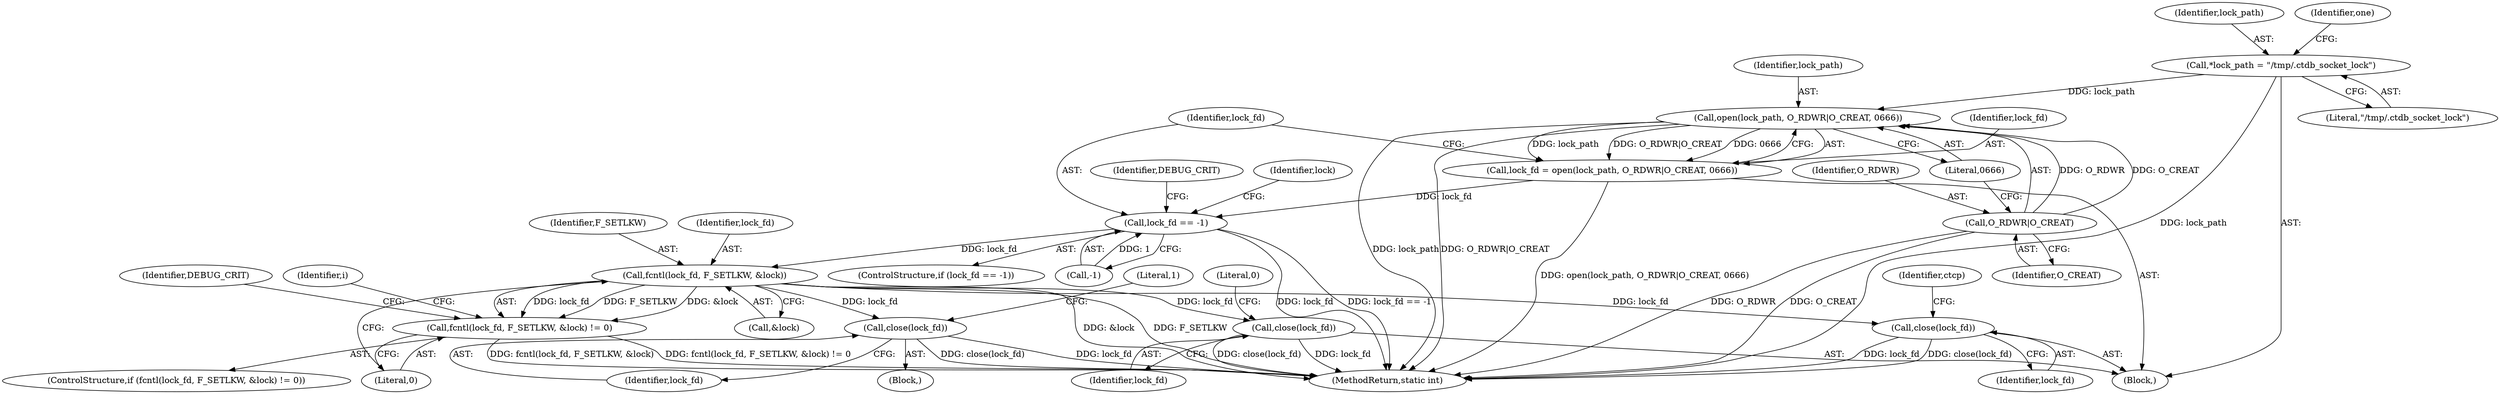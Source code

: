 digraph "0_samba_b9b9f6738fba5c32e87cb9c36b358355b444fb9b@API" {
"1000134" [label="(Call,open(lock_path, O_RDWR|O_CREAT, 0666))"];
"1000109" [label="(Call,*lock_path = \"/tmp/.ctdb_socket_lock\")"];
"1000136" [label="(Call,O_RDWR|O_CREAT)"];
"1000132" [label="(Call,lock_fd = open(lock_path, O_RDWR|O_CREAT, 0666))"];
"1000141" [label="(Call,lock_fd == -1)"];
"1000181" [label="(Call,fcntl(lock_fd, F_SETLKW, &lock))"];
"1000180" [label="(Call,fcntl(lock_fd, F_SETLKW, &lock) != 0)"];
"1000193" [label="(Call,close(lock_fd))"];
"1000483" [label="(Call,close(lock_fd))"];
"1000488" [label="(Call,close(lock_fd))"];
"1000483" [label="(Call,close(lock_fd))"];
"1000134" [label="(Call,open(lock_path, O_RDWR|O_CREAT, 0666))"];
"1000140" [label="(ControlStructure,if (lock_fd == -1))"];
"1000492" [label="(Identifier,ctcp)"];
"1000135" [label="(Identifier,lock_path)"];
"1000484" [label="(Identifier,lock_fd)"];
"1000141" [label="(Call,lock_fd == -1)"];
"1000104" [label="(Block,)"];
"1000143" [label="(Call,-1)"];
"1000488" [label="(Call,close(lock_fd))"];
"1000109" [label="(Call,*lock_path = \"/tmp/.ctdb_socket_lock\")"];
"1000110" [label="(Identifier,lock_path)"];
"1000181" [label="(Call,fcntl(lock_fd, F_SETLKW, &lock))"];
"1000182" [label="(Identifier,lock_fd)"];
"1000179" [label="(ControlStructure,if (fcntl(lock_fd, F_SETLKW, &lock) != 0))"];
"1000197" [label="(Literal,1)"];
"1000184" [label="(Call,&lock)"];
"1000183" [label="(Identifier,F_SETLKW)"];
"1000136" [label="(Call,O_RDWR|O_CREAT)"];
"1000147" [label="(Identifier,DEBUG_CRIT)"];
"1000111" [label="(Literal,\"/tmp/.ctdb_socket_lock\")"];
"1000186" [label="(Literal,0)"];
"1000193" [label="(Call,close(lock_fd))"];
"1000189" [label="(Identifier,DEBUG_CRIT)"];
"1000194" [label="(Identifier,lock_fd)"];
"1000138" [label="(Identifier,O_CREAT)"];
"1000486" [label="(Literal,0)"];
"1000489" [label="(Identifier,lock_fd)"];
"1000137" [label="(Identifier,O_RDWR)"];
"1000139" [label="(Literal,0666)"];
"1000132" [label="(Call,lock_fd = open(lock_path, O_RDWR|O_CREAT, 0666))"];
"1000156" [label="(Identifier,lock)"];
"1000115" [label="(Identifier,one)"];
"1000503" [label="(MethodReturn,static int)"];
"1000133" [label="(Identifier,lock_fd)"];
"1000142" [label="(Identifier,lock_fd)"];
"1000187" [label="(Block,)"];
"1000180" [label="(Call,fcntl(lock_fd, F_SETLKW, &lock) != 0)"];
"1000200" [label="(Identifier,i)"];
"1000134" -> "1000132"  [label="AST: "];
"1000134" -> "1000139"  [label="CFG: "];
"1000135" -> "1000134"  [label="AST: "];
"1000136" -> "1000134"  [label="AST: "];
"1000139" -> "1000134"  [label="AST: "];
"1000132" -> "1000134"  [label="CFG: "];
"1000134" -> "1000503"  [label="DDG: lock_path"];
"1000134" -> "1000503"  [label="DDG: O_RDWR|O_CREAT"];
"1000134" -> "1000132"  [label="DDG: lock_path"];
"1000134" -> "1000132"  [label="DDG: O_RDWR|O_CREAT"];
"1000134" -> "1000132"  [label="DDG: 0666"];
"1000109" -> "1000134"  [label="DDG: lock_path"];
"1000136" -> "1000134"  [label="DDG: O_RDWR"];
"1000136" -> "1000134"  [label="DDG: O_CREAT"];
"1000109" -> "1000104"  [label="AST: "];
"1000109" -> "1000111"  [label="CFG: "];
"1000110" -> "1000109"  [label="AST: "];
"1000111" -> "1000109"  [label="AST: "];
"1000115" -> "1000109"  [label="CFG: "];
"1000109" -> "1000503"  [label="DDG: lock_path"];
"1000136" -> "1000138"  [label="CFG: "];
"1000137" -> "1000136"  [label="AST: "];
"1000138" -> "1000136"  [label="AST: "];
"1000139" -> "1000136"  [label="CFG: "];
"1000136" -> "1000503"  [label="DDG: O_CREAT"];
"1000136" -> "1000503"  [label="DDG: O_RDWR"];
"1000132" -> "1000104"  [label="AST: "];
"1000133" -> "1000132"  [label="AST: "];
"1000142" -> "1000132"  [label="CFG: "];
"1000132" -> "1000503"  [label="DDG: open(lock_path, O_RDWR|O_CREAT, 0666)"];
"1000132" -> "1000141"  [label="DDG: lock_fd"];
"1000141" -> "1000140"  [label="AST: "];
"1000141" -> "1000143"  [label="CFG: "];
"1000142" -> "1000141"  [label="AST: "];
"1000143" -> "1000141"  [label="AST: "];
"1000147" -> "1000141"  [label="CFG: "];
"1000156" -> "1000141"  [label="CFG: "];
"1000141" -> "1000503"  [label="DDG: lock_fd"];
"1000141" -> "1000503"  [label="DDG: lock_fd == -1"];
"1000143" -> "1000141"  [label="DDG: 1"];
"1000141" -> "1000181"  [label="DDG: lock_fd"];
"1000181" -> "1000180"  [label="AST: "];
"1000181" -> "1000184"  [label="CFG: "];
"1000182" -> "1000181"  [label="AST: "];
"1000183" -> "1000181"  [label="AST: "];
"1000184" -> "1000181"  [label="AST: "];
"1000186" -> "1000181"  [label="CFG: "];
"1000181" -> "1000503"  [label="DDG: &lock"];
"1000181" -> "1000503"  [label="DDG: F_SETLKW"];
"1000181" -> "1000180"  [label="DDG: lock_fd"];
"1000181" -> "1000180"  [label="DDG: F_SETLKW"];
"1000181" -> "1000180"  [label="DDG: &lock"];
"1000181" -> "1000193"  [label="DDG: lock_fd"];
"1000181" -> "1000483"  [label="DDG: lock_fd"];
"1000181" -> "1000488"  [label="DDG: lock_fd"];
"1000180" -> "1000179"  [label="AST: "];
"1000180" -> "1000186"  [label="CFG: "];
"1000186" -> "1000180"  [label="AST: "];
"1000189" -> "1000180"  [label="CFG: "];
"1000200" -> "1000180"  [label="CFG: "];
"1000180" -> "1000503"  [label="DDG: fcntl(lock_fd, F_SETLKW, &lock)"];
"1000180" -> "1000503"  [label="DDG: fcntl(lock_fd, F_SETLKW, &lock) != 0"];
"1000193" -> "1000187"  [label="AST: "];
"1000193" -> "1000194"  [label="CFG: "];
"1000194" -> "1000193"  [label="AST: "];
"1000197" -> "1000193"  [label="CFG: "];
"1000193" -> "1000503"  [label="DDG: lock_fd"];
"1000193" -> "1000503"  [label="DDG: close(lock_fd)"];
"1000483" -> "1000104"  [label="AST: "];
"1000483" -> "1000484"  [label="CFG: "];
"1000484" -> "1000483"  [label="AST: "];
"1000486" -> "1000483"  [label="CFG: "];
"1000483" -> "1000503"  [label="DDG: close(lock_fd)"];
"1000483" -> "1000503"  [label="DDG: lock_fd"];
"1000488" -> "1000104"  [label="AST: "];
"1000488" -> "1000489"  [label="CFG: "];
"1000489" -> "1000488"  [label="AST: "];
"1000492" -> "1000488"  [label="CFG: "];
"1000488" -> "1000503"  [label="DDG: lock_fd"];
"1000488" -> "1000503"  [label="DDG: close(lock_fd)"];
}
